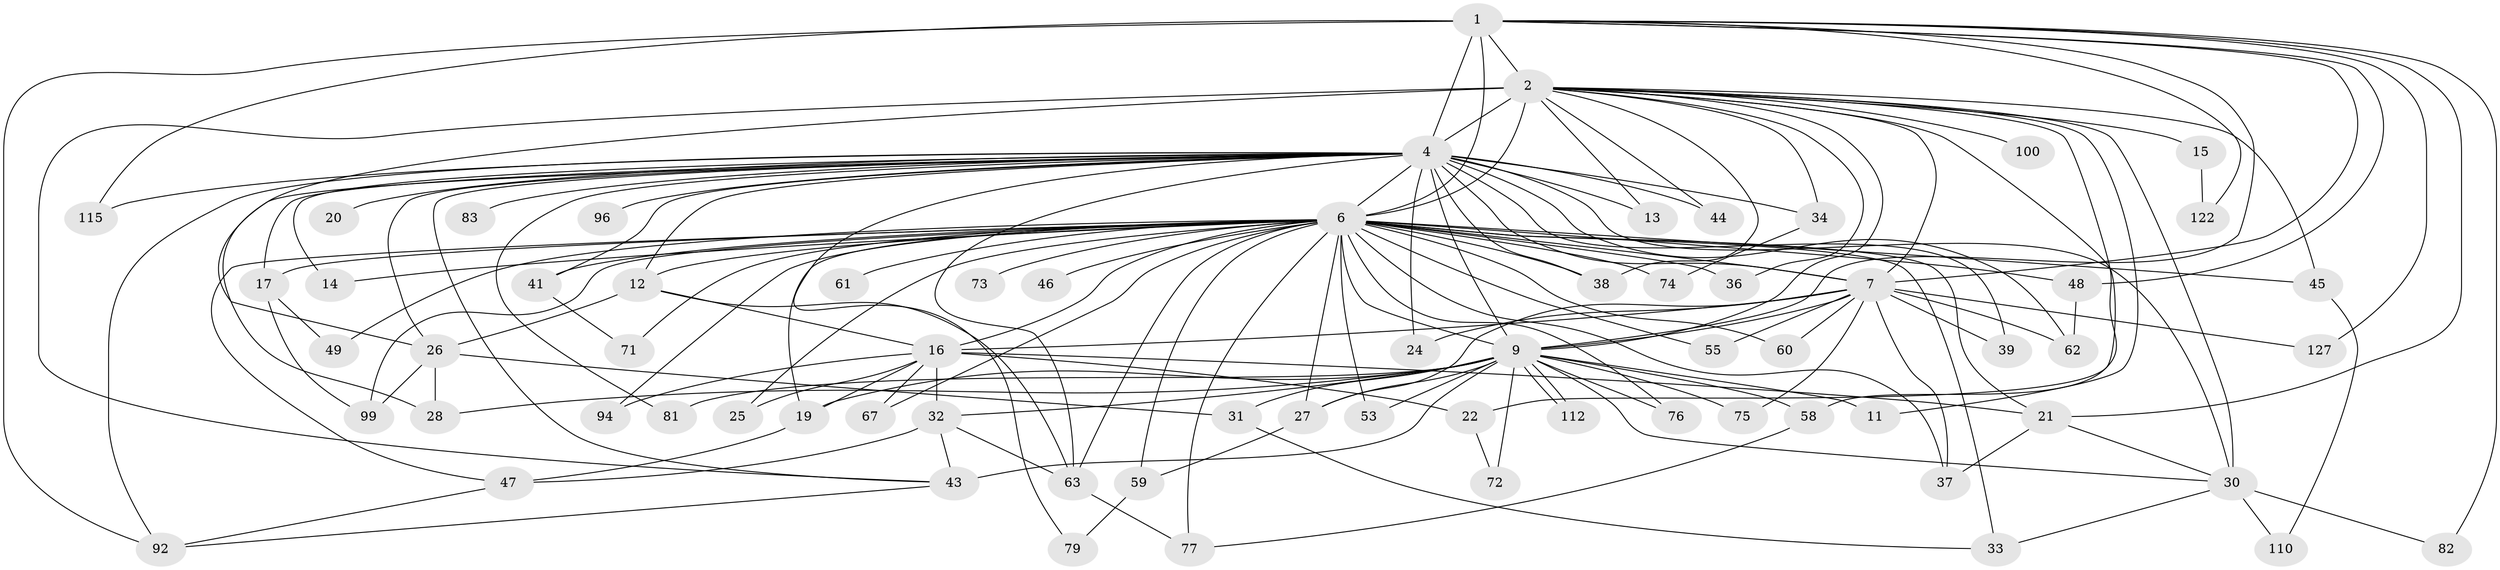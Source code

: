 // original degree distribution, {19: 0.007194244604316547, 22: 0.014388489208633094, 26: 0.007194244604316547, 18: 0.007194244604316547, 37: 0.007194244604316547, 24: 0.014388489208633094, 27: 0.007194244604316547, 30: 0.007194244604316547, 2: 0.5827338129496403, 7: 0.014388489208633094, 4: 0.05755395683453238, 11: 0.007194244604316547, 6: 0.03597122302158273, 5: 0.04316546762589928, 3: 0.18705035971223022}
// Generated by graph-tools (version 1.1) at 2025/14/03/09/25 04:14:15]
// undirected, 69 vertices, 154 edges
graph export_dot {
graph [start="1"]
  node [color=gray90,style=filled];
  1 [super="+42"];
  2 [super="+117+126+56+88+65+3"];
  4 [super="+10+5+129+105+116+64+68+98+29"];
  6 [super="+102+54+109+120+135+139+50+23+35+8+85"];
  7 [super="+78+57"];
  9 [super="+18"];
  11;
  12 [super="+138"];
  13;
  14;
  15;
  16;
  17;
  19;
  20;
  21;
  22;
  24;
  25;
  26 [super="+52"];
  27;
  28;
  30;
  31;
  32;
  33;
  34;
  36;
  37 [super="+89"];
  38 [super="+137"];
  39;
  41;
  43 [super="+101+86+84"];
  44 [super="+80+95"];
  45;
  46;
  47 [super="+107+108"];
  48;
  49;
  53;
  55;
  58;
  59;
  60;
  61;
  62 [super="+70"];
  63 [super="+130"];
  67;
  71;
  72;
  73;
  74;
  75;
  76;
  77 [super="+104"];
  79;
  81;
  82;
  83;
  92 [super="+106"];
  94;
  96;
  99 [super="+123"];
  100;
  110;
  112;
  115;
  122;
  127;
  1 -- 2 [weight=2];
  1 -- 4 [weight=4];
  1 -- 6 [weight=4];
  1 -- 7;
  1 -- 9;
  1 -- 21;
  1 -- 48;
  1 -- 82;
  1 -- 115;
  1 -- 122;
  1 -- 127;
  1 -- 92;
  2 -- 4 [weight=8];
  2 -- 6 [weight=8];
  2 -- 7 [weight=3];
  2 -- 9 [weight=2];
  2 -- 11;
  2 -- 13;
  2 -- 15 [weight=3];
  2 -- 22;
  2 -- 36;
  2 -- 58;
  2 -- 30;
  2 -- 43;
  2 -- 44;
  2 -- 34;
  2 -- 100;
  2 -- 38;
  2 -- 45;
  2 -- 26;
  4 -- 6 [weight=8];
  4 -- 7 [weight=4];
  4 -- 9 [weight=5];
  4 -- 14;
  4 -- 17;
  4 -- 20 [weight=2];
  4 -- 39;
  4 -- 81;
  4 -- 83 [weight=2];
  4 -- 92;
  4 -- 43;
  4 -- 13;
  4 -- 79;
  4 -- 24;
  4 -- 26;
  4 -- 28;
  4 -- 34;
  4 -- 44 [weight=3];
  4 -- 115;
  4 -- 12 [weight=2];
  4 -- 96;
  4 -- 38;
  4 -- 41;
  4 -- 62;
  4 -- 63;
  4 -- 30;
  6 -- 7 [weight=3];
  6 -- 9 [weight=4];
  6 -- 12 [weight=2];
  6 -- 14;
  6 -- 25;
  6 -- 36;
  6 -- 37;
  6 -- 49;
  6 -- 55;
  6 -- 59;
  6 -- 60;
  6 -- 61 [weight=2];
  6 -- 71;
  6 -- 94;
  6 -- 99;
  6 -- 38;
  6 -- 27;
  6 -- 76;
  6 -- 48 [weight=2];
  6 -- 19;
  6 -- 53;
  6 -- 63;
  6 -- 46 [weight=2];
  6 -- 47 [weight=2];
  6 -- 67;
  6 -- 73;
  6 -- 74;
  6 -- 77;
  6 -- 16;
  6 -- 17;
  6 -- 21;
  6 -- 33;
  6 -- 41;
  6 -- 45;
  7 -- 9 [weight=2];
  7 -- 16 [weight=2];
  7 -- 24;
  7 -- 27;
  7 -- 39;
  7 -- 55;
  7 -- 60;
  7 -- 75;
  7 -- 127;
  7 -- 62;
  7 -- 37;
  9 -- 11;
  9 -- 19;
  9 -- 27;
  9 -- 28;
  9 -- 31;
  9 -- 32;
  9 -- 53;
  9 -- 72;
  9 -- 75;
  9 -- 76;
  9 -- 81;
  9 -- 112;
  9 -- 112;
  9 -- 43 [weight=4];
  9 -- 58;
  9 -- 30;
  12 -- 16;
  12 -- 63;
  12 -- 26;
  15 -- 122;
  16 -- 19;
  16 -- 21;
  16 -- 22;
  16 -- 25;
  16 -- 32;
  16 -- 67;
  16 -- 94;
  17 -- 49;
  17 -- 99;
  19 -- 47 [weight=2];
  21 -- 30;
  21 -- 37;
  22 -- 72;
  26 -- 31;
  26 -- 99;
  26 -- 28;
  27 -- 59;
  30 -- 33;
  30 -- 82;
  30 -- 110;
  31 -- 33;
  32 -- 63;
  32 -- 47;
  32 -- 43;
  34 -- 74;
  41 -- 71;
  43 -- 92;
  45 -- 110;
  47 -- 92;
  48 -- 62;
  58 -- 77;
  59 -- 79;
  63 -- 77;
}
